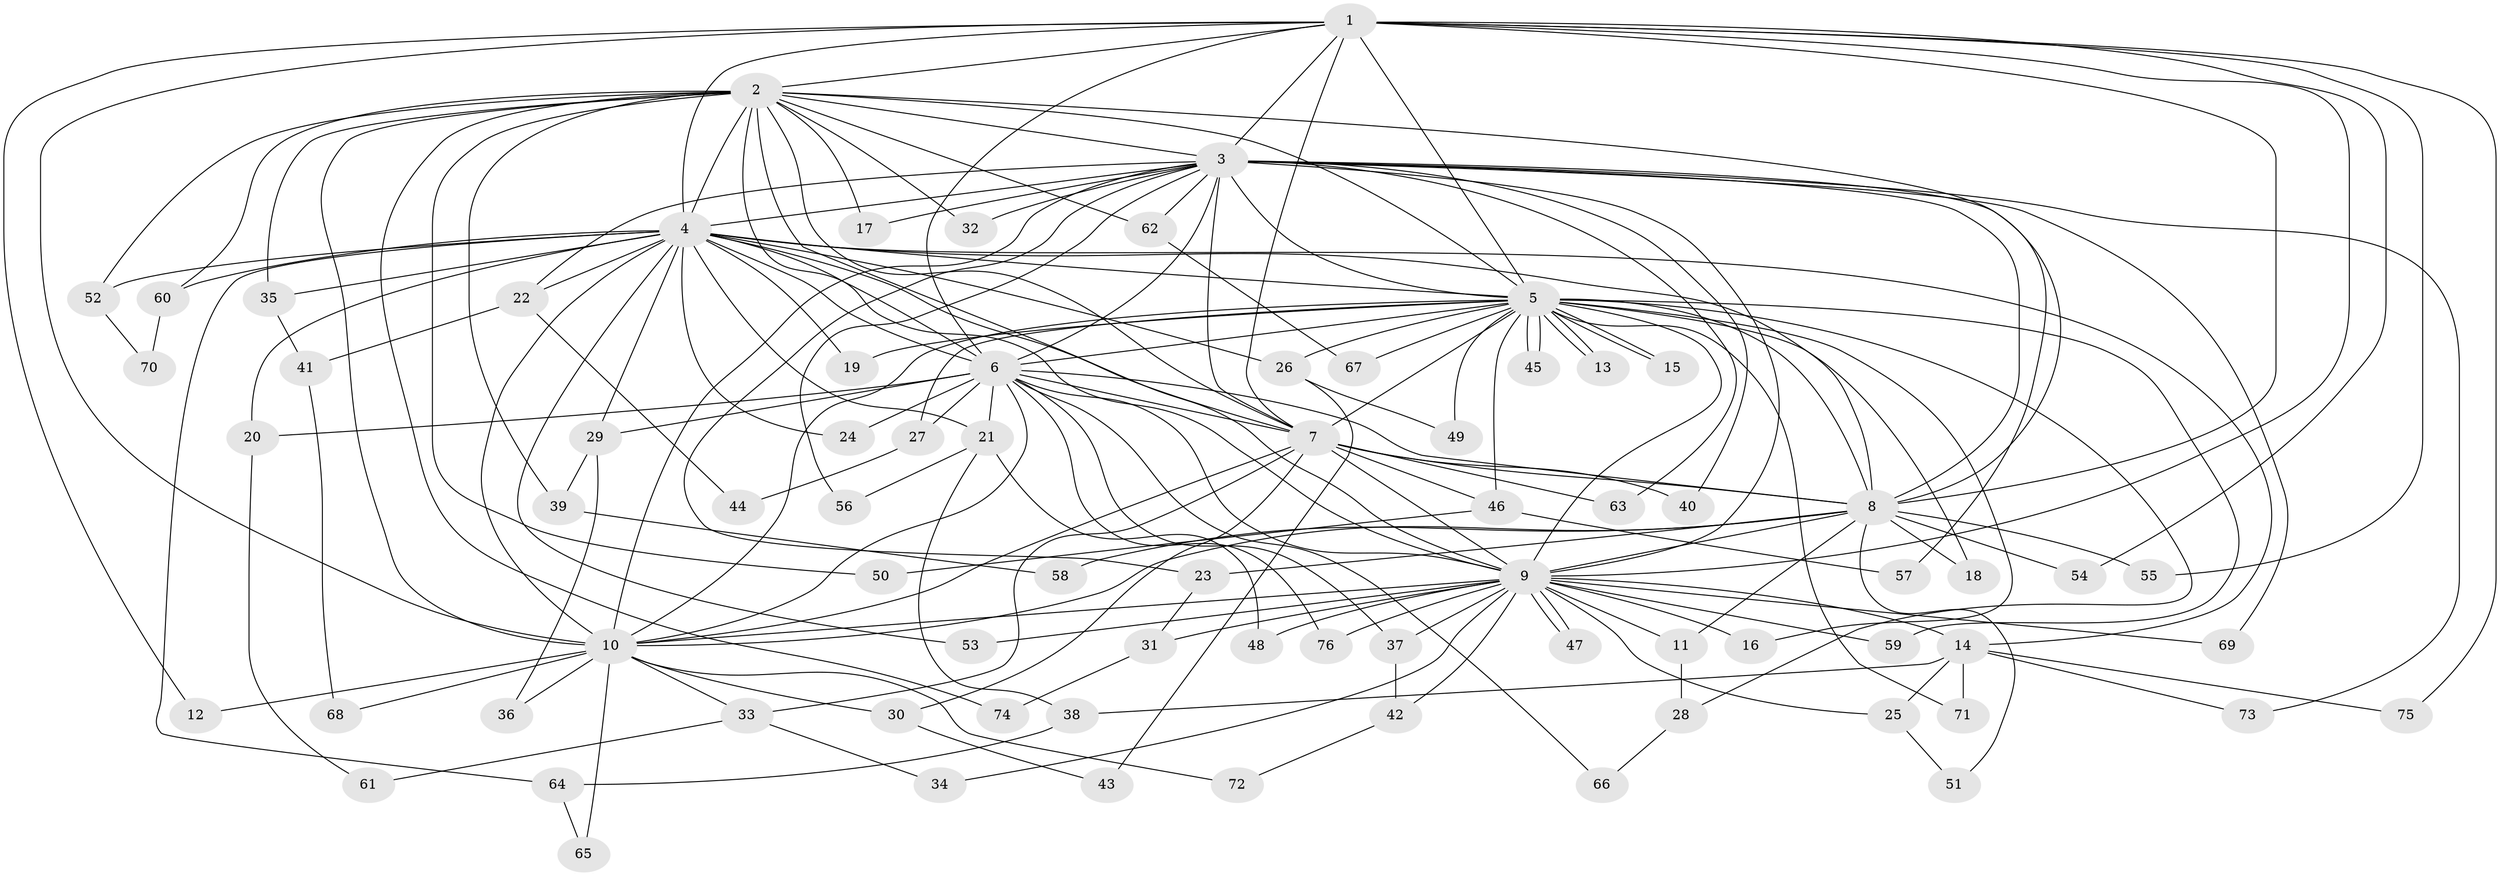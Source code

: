 // Generated by graph-tools (version 1.1) at 2025/14/03/09/25 04:14:06]
// undirected, 76 vertices, 177 edges
graph export_dot {
graph [start="1"]
  node [color=gray90,style=filled];
  1;
  2;
  3;
  4;
  5;
  6;
  7;
  8;
  9;
  10;
  11;
  12;
  13;
  14;
  15;
  16;
  17;
  18;
  19;
  20;
  21;
  22;
  23;
  24;
  25;
  26;
  27;
  28;
  29;
  30;
  31;
  32;
  33;
  34;
  35;
  36;
  37;
  38;
  39;
  40;
  41;
  42;
  43;
  44;
  45;
  46;
  47;
  48;
  49;
  50;
  51;
  52;
  53;
  54;
  55;
  56;
  57;
  58;
  59;
  60;
  61;
  62;
  63;
  64;
  65;
  66;
  67;
  68;
  69;
  70;
  71;
  72;
  73;
  74;
  75;
  76;
  1 -- 2;
  1 -- 3;
  1 -- 4;
  1 -- 5;
  1 -- 6;
  1 -- 7;
  1 -- 8;
  1 -- 9;
  1 -- 10;
  1 -- 12;
  1 -- 54;
  1 -- 55;
  1 -- 75;
  2 -- 3;
  2 -- 4;
  2 -- 5;
  2 -- 6;
  2 -- 7;
  2 -- 8;
  2 -- 9;
  2 -- 10;
  2 -- 17;
  2 -- 32;
  2 -- 35;
  2 -- 39;
  2 -- 50;
  2 -- 52;
  2 -- 60;
  2 -- 62;
  2 -- 74;
  3 -- 4;
  3 -- 5;
  3 -- 6;
  3 -- 7;
  3 -- 8;
  3 -- 9;
  3 -- 10;
  3 -- 17;
  3 -- 22;
  3 -- 23;
  3 -- 32;
  3 -- 40;
  3 -- 56;
  3 -- 57;
  3 -- 62;
  3 -- 63;
  3 -- 69;
  3 -- 73;
  4 -- 5;
  4 -- 6;
  4 -- 7;
  4 -- 8;
  4 -- 9;
  4 -- 10;
  4 -- 14;
  4 -- 19;
  4 -- 20;
  4 -- 21;
  4 -- 22;
  4 -- 24;
  4 -- 26;
  4 -- 29;
  4 -- 35;
  4 -- 52;
  4 -- 53;
  4 -- 60;
  4 -- 64;
  5 -- 6;
  5 -- 7;
  5 -- 8;
  5 -- 9;
  5 -- 10;
  5 -- 13;
  5 -- 13;
  5 -- 15;
  5 -- 15;
  5 -- 16;
  5 -- 18;
  5 -- 19;
  5 -- 26;
  5 -- 27;
  5 -- 28;
  5 -- 45;
  5 -- 45;
  5 -- 46;
  5 -- 49;
  5 -- 59;
  5 -- 67;
  5 -- 71;
  6 -- 7;
  6 -- 8;
  6 -- 9;
  6 -- 10;
  6 -- 20;
  6 -- 21;
  6 -- 24;
  6 -- 27;
  6 -- 29;
  6 -- 37;
  6 -- 66;
  6 -- 76;
  7 -- 8;
  7 -- 9;
  7 -- 10;
  7 -- 30;
  7 -- 33;
  7 -- 40;
  7 -- 46;
  7 -- 63;
  8 -- 9;
  8 -- 10;
  8 -- 11;
  8 -- 18;
  8 -- 23;
  8 -- 51;
  8 -- 54;
  8 -- 55;
  8 -- 58;
  9 -- 10;
  9 -- 11;
  9 -- 14;
  9 -- 16;
  9 -- 25;
  9 -- 31;
  9 -- 34;
  9 -- 37;
  9 -- 42;
  9 -- 47;
  9 -- 47;
  9 -- 48;
  9 -- 53;
  9 -- 59;
  9 -- 69;
  9 -- 76;
  10 -- 12;
  10 -- 30;
  10 -- 33;
  10 -- 36;
  10 -- 65;
  10 -- 68;
  10 -- 72;
  11 -- 28;
  14 -- 25;
  14 -- 38;
  14 -- 71;
  14 -- 73;
  14 -- 75;
  20 -- 61;
  21 -- 38;
  21 -- 48;
  21 -- 56;
  22 -- 41;
  22 -- 44;
  23 -- 31;
  25 -- 51;
  26 -- 43;
  26 -- 49;
  27 -- 44;
  28 -- 66;
  29 -- 36;
  29 -- 39;
  30 -- 43;
  31 -- 74;
  33 -- 34;
  33 -- 61;
  35 -- 41;
  37 -- 42;
  38 -- 64;
  39 -- 58;
  41 -- 68;
  42 -- 72;
  46 -- 50;
  46 -- 57;
  52 -- 70;
  60 -- 70;
  62 -- 67;
  64 -- 65;
}
